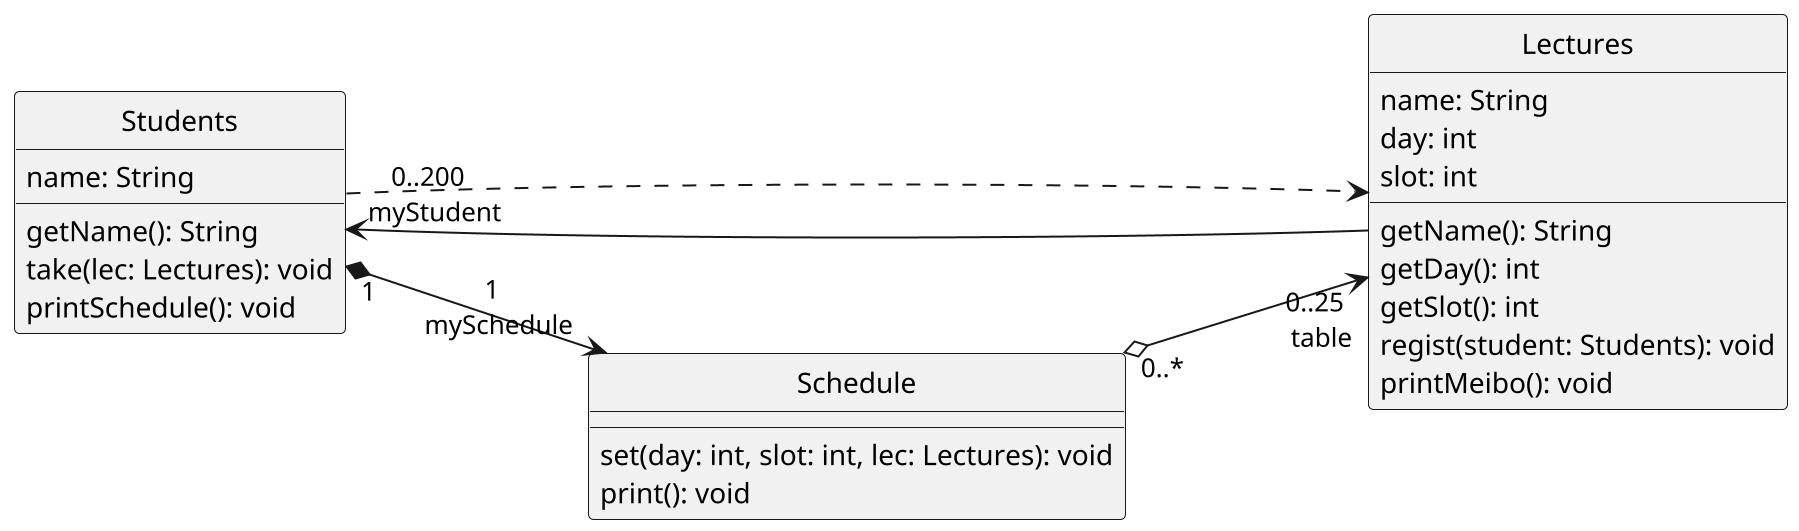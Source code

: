 @startuml
hide circle
left to right direction
scale 2
class "Students" as s {
	name: String

    getName(): String
    take(lec: Lectures): void
    printSchedule(): void
}

class "Lectures" as l {
	name: String
    day: int
    slot: int

    getName(): String
    getDay(): int
    getSlot(): int
    regist(student: Students): void
    printMeibo(): void
}

class "Schedule" as t {

	set(day: int, slot: int, lec: Lectures): void
    print(): void
}

s "0..200 \n myStudent" <--- l
t "0..*" o---> "0..25 \n table" l
s "1" *---> "1 \n mySchedule" t
s .....> l
@enduml
